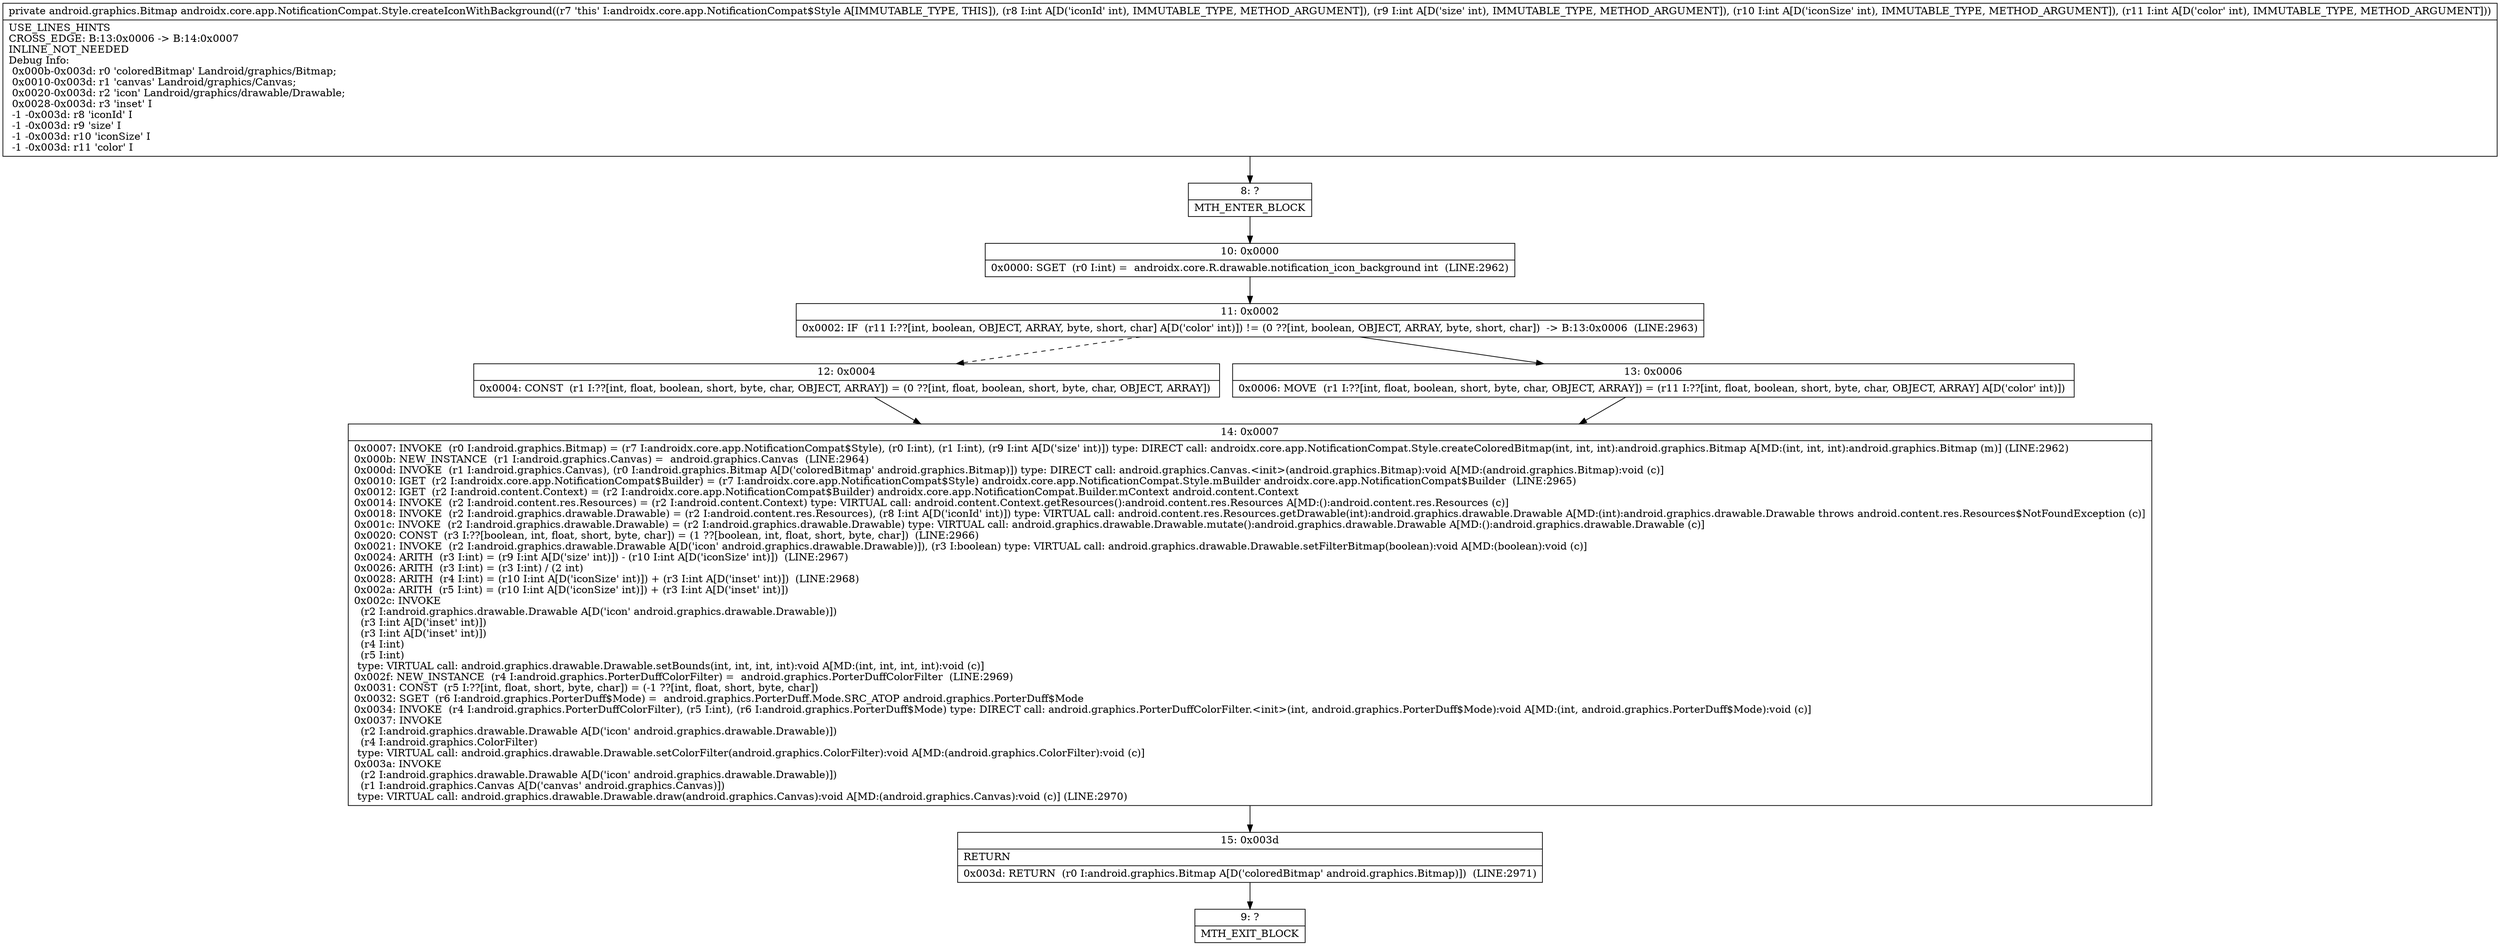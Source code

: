 digraph "CFG forandroidx.core.app.NotificationCompat.Style.createIconWithBackground(IIII)Landroid\/graphics\/Bitmap;" {
Node_8 [shape=record,label="{8\:\ ?|MTH_ENTER_BLOCK\l}"];
Node_10 [shape=record,label="{10\:\ 0x0000|0x0000: SGET  (r0 I:int) =  androidx.core.R.drawable.notification_icon_background int  (LINE:2962)\l}"];
Node_11 [shape=record,label="{11\:\ 0x0002|0x0002: IF  (r11 I:??[int, boolean, OBJECT, ARRAY, byte, short, char] A[D('color' int)]) != (0 ??[int, boolean, OBJECT, ARRAY, byte, short, char])  \-\> B:13:0x0006  (LINE:2963)\l}"];
Node_12 [shape=record,label="{12\:\ 0x0004|0x0004: CONST  (r1 I:??[int, float, boolean, short, byte, char, OBJECT, ARRAY]) = (0 ??[int, float, boolean, short, byte, char, OBJECT, ARRAY]) \l}"];
Node_14 [shape=record,label="{14\:\ 0x0007|0x0007: INVOKE  (r0 I:android.graphics.Bitmap) = (r7 I:androidx.core.app.NotificationCompat$Style), (r0 I:int), (r1 I:int), (r9 I:int A[D('size' int)]) type: DIRECT call: androidx.core.app.NotificationCompat.Style.createColoredBitmap(int, int, int):android.graphics.Bitmap A[MD:(int, int, int):android.graphics.Bitmap (m)] (LINE:2962)\l0x000b: NEW_INSTANCE  (r1 I:android.graphics.Canvas) =  android.graphics.Canvas  (LINE:2964)\l0x000d: INVOKE  (r1 I:android.graphics.Canvas), (r0 I:android.graphics.Bitmap A[D('coloredBitmap' android.graphics.Bitmap)]) type: DIRECT call: android.graphics.Canvas.\<init\>(android.graphics.Bitmap):void A[MD:(android.graphics.Bitmap):void (c)]\l0x0010: IGET  (r2 I:androidx.core.app.NotificationCompat$Builder) = (r7 I:androidx.core.app.NotificationCompat$Style) androidx.core.app.NotificationCompat.Style.mBuilder androidx.core.app.NotificationCompat$Builder  (LINE:2965)\l0x0012: IGET  (r2 I:android.content.Context) = (r2 I:androidx.core.app.NotificationCompat$Builder) androidx.core.app.NotificationCompat.Builder.mContext android.content.Context \l0x0014: INVOKE  (r2 I:android.content.res.Resources) = (r2 I:android.content.Context) type: VIRTUAL call: android.content.Context.getResources():android.content.res.Resources A[MD:():android.content.res.Resources (c)]\l0x0018: INVOKE  (r2 I:android.graphics.drawable.Drawable) = (r2 I:android.content.res.Resources), (r8 I:int A[D('iconId' int)]) type: VIRTUAL call: android.content.res.Resources.getDrawable(int):android.graphics.drawable.Drawable A[MD:(int):android.graphics.drawable.Drawable throws android.content.res.Resources$NotFoundException (c)]\l0x001c: INVOKE  (r2 I:android.graphics.drawable.Drawable) = (r2 I:android.graphics.drawable.Drawable) type: VIRTUAL call: android.graphics.drawable.Drawable.mutate():android.graphics.drawable.Drawable A[MD:():android.graphics.drawable.Drawable (c)]\l0x0020: CONST  (r3 I:??[boolean, int, float, short, byte, char]) = (1 ??[boolean, int, float, short, byte, char])  (LINE:2966)\l0x0021: INVOKE  (r2 I:android.graphics.drawable.Drawable A[D('icon' android.graphics.drawable.Drawable)]), (r3 I:boolean) type: VIRTUAL call: android.graphics.drawable.Drawable.setFilterBitmap(boolean):void A[MD:(boolean):void (c)]\l0x0024: ARITH  (r3 I:int) = (r9 I:int A[D('size' int)]) \- (r10 I:int A[D('iconSize' int)])  (LINE:2967)\l0x0026: ARITH  (r3 I:int) = (r3 I:int) \/ (2 int) \l0x0028: ARITH  (r4 I:int) = (r10 I:int A[D('iconSize' int)]) + (r3 I:int A[D('inset' int)])  (LINE:2968)\l0x002a: ARITH  (r5 I:int) = (r10 I:int A[D('iconSize' int)]) + (r3 I:int A[D('inset' int)]) \l0x002c: INVOKE  \l  (r2 I:android.graphics.drawable.Drawable A[D('icon' android.graphics.drawable.Drawable)])\l  (r3 I:int A[D('inset' int)])\l  (r3 I:int A[D('inset' int)])\l  (r4 I:int)\l  (r5 I:int)\l type: VIRTUAL call: android.graphics.drawable.Drawable.setBounds(int, int, int, int):void A[MD:(int, int, int, int):void (c)]\l0x002f: NEW_INSTANCE  (r4 I:android.graphics.PorterDuffColorFilter) =  android.graphics.PorterDuffColorFilter  (LINE:2969)\l0x0031: CONST  (r5 I:??[int, float, short, byte, char]) = (\-1 ??[int, float, short, byte, char]) \l0x0032: SGET  (r6 I:android.graphics.PorterDuff$Mode) =  android.graphics.PorterDuff.Mode.SRC_ATOP android.graphics.PorterDuff$Mode \l0x0034: INVOKE  (r4 I:android.graphics.PorterDuffColorFilter), (r5 I:int), (r6 I:android.graphics.PorterDuff$Mode) type: DIRECT call: android.graphics.PorterDuffColorFilter.\<init\>(int, android.graphics.PorterDuff$Mode):void A[MD:(int, android.graphics.PorterDuff$Mode):void (c)]\l0x0037: INVOKE  \l  (r2 I:android.graphics.drawable.Drawable A[D('icon' android.graphics.drawable.Drawable)])\l  (r4 I:android.graphics.ColorFilter)\l type: VIRTUAL call: android.graphics.drawable.Drawable.setColorFilter(android.graphics.ColorFilter):void A[MD:(android.graphics.ColorFilter):void (c)]\l0x003a: INVOKE  \l  (r2 I:android.graphics.drawable.Drawable A[D('icon' android.graphics.drawable.Drawable)])\l  (r1 I:android.graphics.Canvas A[D('canvas' android.graphics.Canvas)])\l type: VIRTUAL call: android.graphics.drawable.Drawable.draw(android.graphics.Canvas):void A[MD:(android.graphics.Canvas):void (c)] (LINE:2970)\l}"];
Node_15 [shape=record,label="{15\:\ 0x003d|RETURN\l|0x003d: RETURN  (r0 I:android.graphics.Bitmap A[D('coloredBitmap' android.graphics.Bitmap)])  (LINE:2971)\l}"];
Node_9 [shape=record,label="{9\:\ ?|MTH_EXIT_BLOCK\l}"];
Node_13 [shape=record,label="{13\:\ 0x0006|0x0006: MOVE  (r1 I:??[int, float, boolean, short, byte, char, OBJECT, ARRAY]) = (r11 I:??[int, float, boolean, short, byte, char, OBJECT, ARRAY] A[D('color' int)]) \l}"];
MethodNode[shape=record,label="{private android.graphics.Bitmap androidx.core.app.NotificationCompat.Style.createIconWithBackground((r7 'this' I:androidx.core.app.NotificationCompat$Style A[IMMUTABLE_TYPE, THIS]), (r8 I:int A[D('iconId' int), IMMUTABLE_TYPE, METHOD_ARGUMENT]), (r9 I:int A[D('size' int), IMMUTABLE_TYPE, METHOD_ARGUMENT]), (r10 I:int A[D('iconSize' int), IMMUTABLE_TYPE, METHOD_ARGUMENT]), (r11 I:int A[D('color' int), IMMUTABLE_TYPE, METHOD_ARGUMENT]))  | USE_LINES_HINTS\lCROSS_EDGE: B:13:0x0006 \-\> B:14:0x0007\lINLINE_NOT_NEEDED\lDebug Info:\l  0x000b\-0x003d: r0 'coloredBitmap' Landroid\/graphics\/Bitmap;\l  0x0010\-0x003d: r1 'canvas' Landroid\/graphics\/Canvas;\l  0x0020\-0x003d: r2 'icon' Landroid\/graphics\/drawable\/Drawable;\l  0x0028\-0x003d: r3 'inset' I\l  \-1 \-0x003d: r8 'iconId' I\l  \-1 \-0x003d: r9 'size' I\l  \-1 \-0x003d: r10 'iconSize' I\l  \-1 \-0x003d: r11 'color' I\l}"];
MethodNode -> Node_8;Node_8 -> Node_10;
Node_10 -> Node_11;
Node_11 -> Node_12[style=dashed];
Node_11 -> Node_13;
Node_12 -> Node_14;
Node_14 -> Node_15;
Node_15 -> Node_9;
Node_13 -> Node_14;
}

